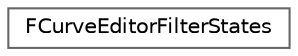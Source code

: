 digraph "Graphical Class Hierarchy"
{
 // INTERACTIVE_SVG=YES
 // LATEX_PDF_SIZE
  bgcolor="transparent";
  edge [fontname=Helvetica,fontsize=10,labelfontname=Helvetica,labelfontsize=10];
  node [fontname=Helvetica,fontsize=10,shape=box,height=0.2,width=0.4];
  rankdir="LR";
  Node0 [id="Node000000",label="FCurveEditorFilterStates",height=0.2,width=0.4,color="grey40", fillcolor="white", style="filled",URL="$da/d67/structFCurveEditorFilterStates.html",tooltip="Sparse map of filter states specifying items that have matched a filter."];
}
